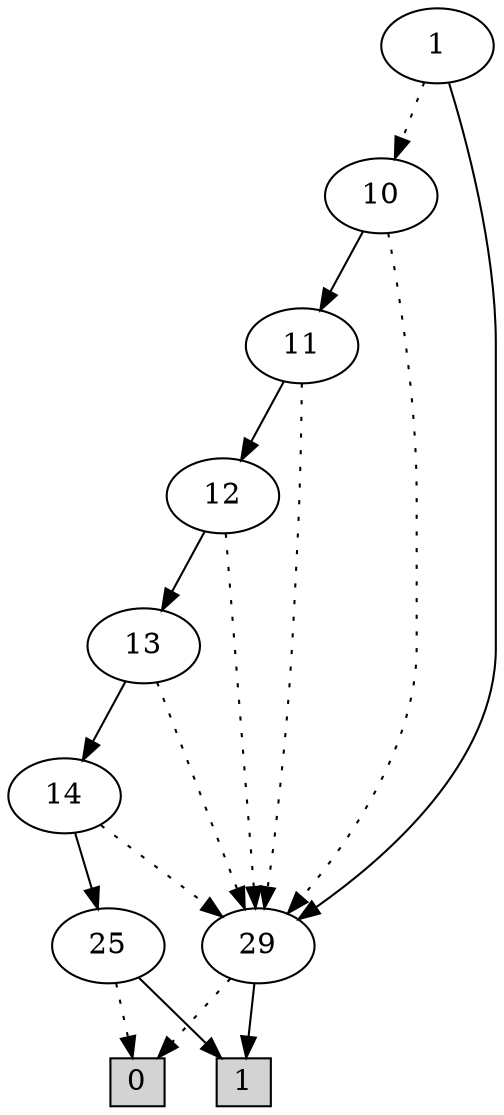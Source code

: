 digraph G {
0 [shape=box, label="0", style=filled, shape=box, height=0.3, width=0.3];
1 [shape=box, label="1", style=filled, shape=box, height=0.3, width=0.3];
1136 [label="1"];
1136 -> 1135 [style=dotted];
1136 -> 60 [style=filled];
1135 [label="10"];
1135 -> 60 [style=dotted];
1135 -> 1134 [style=filled];
60 [label="29"];
60 -> 0 [style=dotted];
60 -> 1 [style=filled];
1134 [label="11"];
1134 -> 60 [style=dotted];
1134 -> 1133 [style=filled];
1133 [label="12"];
1133 -> 60 [style=dotted];
1133 -> 1132 [style=filled];
1132 [label="13"];
1132 -> 60 [style=dotted];
1132 -> 1131 [style=filled];
1131 [label="14"];
1131 -> 60 [style=dotted];
1131 -> 52 [style=filled];
52 [label="25"];
52 -> 0 [style=dotted];
52 -> 1 [style=filled];
}
